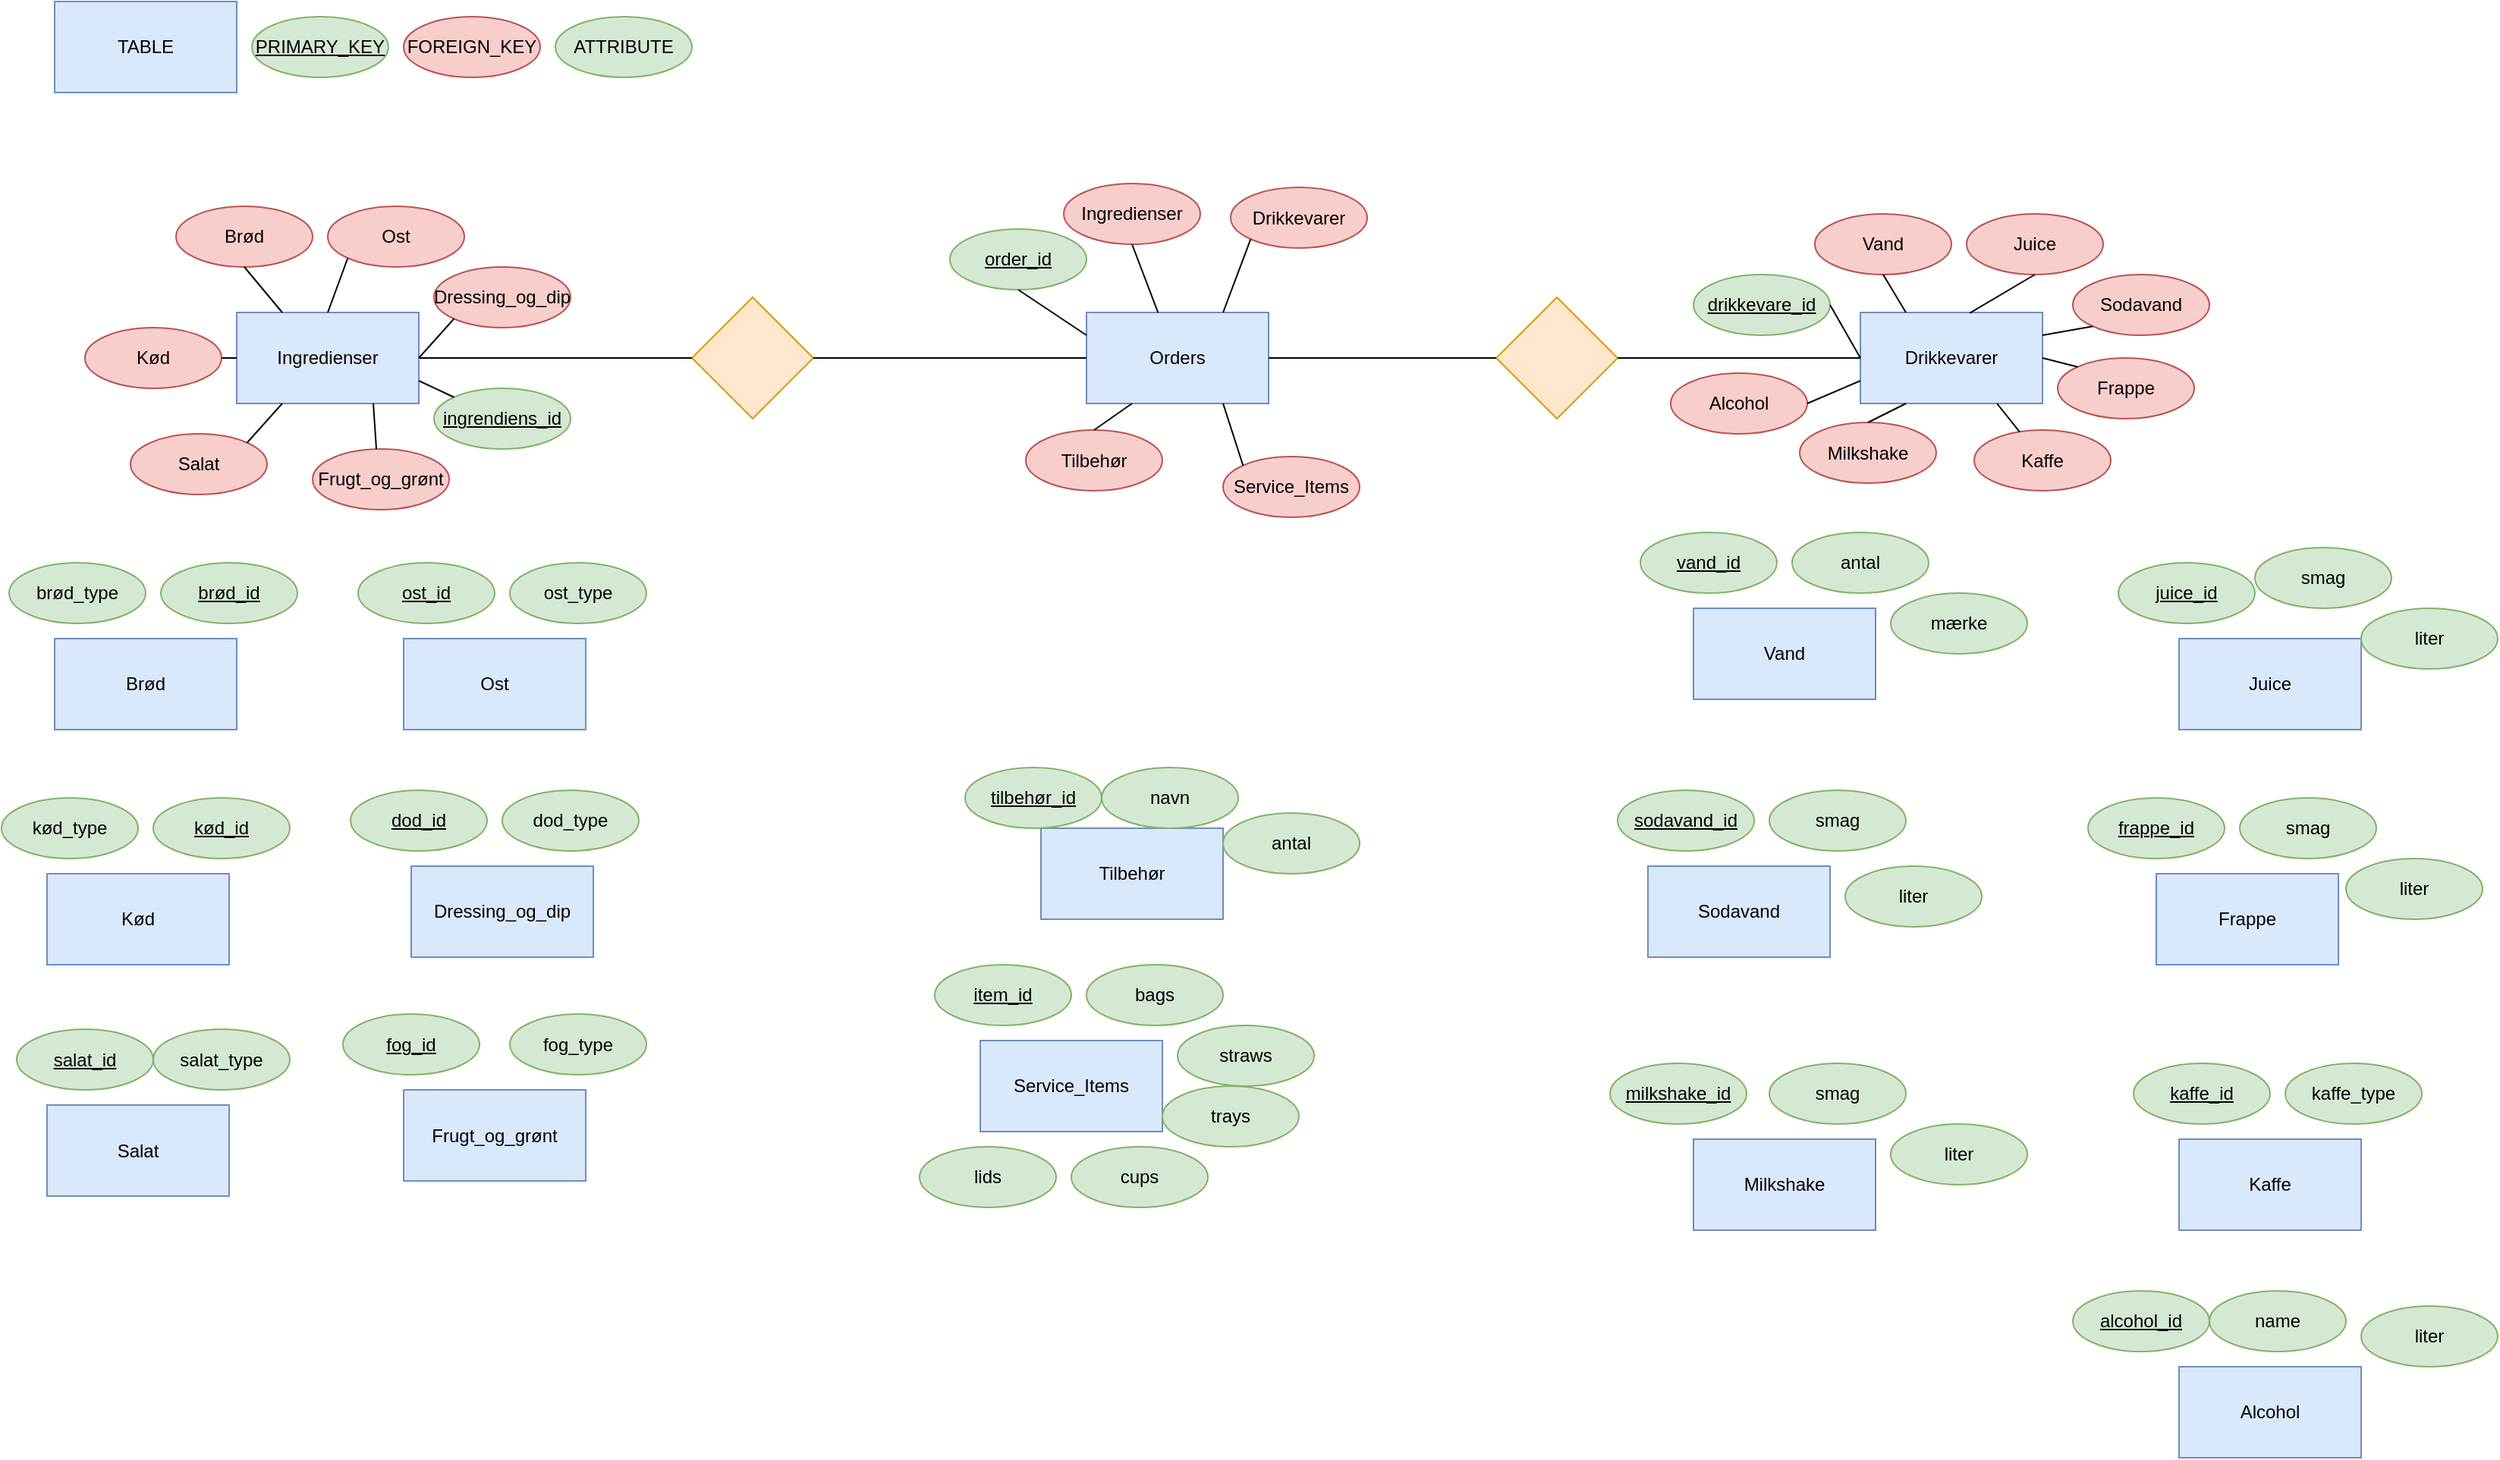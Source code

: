 <mxfile version="21.6.8" type="device">
  <diagram id="R2lEEEUBdFMjLlhIrx00" name="Page-1">
    <mxGraphModel dx="2537" dy="2029" grid="1" gridSize="10" guides="1" tooltips="1" connect="1" arrows="1" fold="1" page="1" pageScale="1" pageWidth="850" pageHeight="1100" math="0" shadow="0" extFonts="Permanent Marker^https://fonts.googleapis.com/css?family=Permanent+Marker">
      <root>
        <mxCell id="0" />
        <mxCell id="1" parent="0" />
        <mxCell id="GVv9ok4yRNijuJ_Tkm2T-1" value="Ingredienser" style="rounded=0;whiteSpace=wrap;html=1;fillColor=#dae8fc;strokeColor=#6c8ebf;" vertex="1" parent="1">
          <mxGeometry x="-230" y="-735" width="120" height="60" as="geometry" />
        </mxCell>
        <mxCell id="GVv9ok4yRNijuJ_Tkm2T-2" value="Drikkevarer" style="rounded=0;whiteSpace=wrap;html=1;fillColor=#dae8fc;strokeColor=#6c8ebf;" vertex="1" parent="1">
          <mxGeometry x="840" y="-735" width="120" height="60" as="geometry" />
        </mxCell>
        <mxCell id="GVv9ok4yRNijuJ_Tkm2T-4" value="&lt;u&gt;ingrendiens_id&lt;/u&gt;" style="ellipse;whiteSpace=wrap;html=1;fillColor=#d5e8d4;strokeColor=#82b366;" vertex="1" parent="1">
          <mxGeometry x="-100" y="-685" width="90" height="40" as="geometry" />
        </mxCell>
        <mxCell id="GVv9ok4yRNijuJ_Tkm2T-5" value="Salat" style="rounded=0;whiteSpace=wrap;html=1;fillColor=#dae8fc;strokeColor=#6c8ebf;" vertex="1" parent="1">
          <mxGeometry x="-355" y="-212.5" width="120" height="60" as="geometry" />
        </mxCell>
        <mxCell id="GVv9ok4yRNijuJ_Tkm2T-7" value="Salat" style="ellipse;whiteSpace=wrap;html=1;fillColor=#f8cecc;strokeColor=#b85450;" vertex="1" parent="1">
          <mxGeometry x="-300" y="-655" width="90" height="40" as="geometry" />
        </mxCell>
        <mxCell id="GVv9ok4yRNijuJ_Tkm2T-8" value="Frugt_og_grønt" style="ellipse;whiteSpace=wrap;html=1;fillColor=#f8cecc;strokeColor=#b85450;" vertex="1" parent="1">
          <mxGeometry x="-180" y="-645" width="90" height="40" as="geometry" />
        </mxCell>
        <mxCell id="GVv9ok4yRNijuJ_Tkm2T-9" value="Kød" style="ellipse;whiteSpace=wrap;html=1;fillColor=#f8cecc;strokeColor=#b85450;" vertex="1" parent="1">
          <mxGeometry x="-330" y="-725" width="90" height="40" as="geometry" />
        </mxCell>
        <mxCell id="GVv9ok4yRNijuJ_Tkm2T-10" value="Brød" style="ellipse;whiteSpace=wrap;html=1;fillColor=#f8cecc;strokeColor=#b85450;" vertex="1" parent="1">
          <mxGeometry x="-270" y="-805" width="90" height="40" as="geometry" />
        </mxCell>
        <mxCell id="GVv9ok4yRNijuJ_Tkm2T-12" value="Frugt_og_grønt" style="rounded=0;whiteSpace=wrap;html=1;fillColor=#dae8fc;strokeColor=#6c8ebf;" vertex="1" parent="1">
          <mxGeometry x="-120" y="-222.5" width="120" height="60" as="geometry" />
        </mxCell>
        <mxCell id="GVv9ok4yRNijuJ_Tkm2T-13" value="Kød" style="rounded=0;whiteSpace=wrap;html=1;fillColor=#dae8fc;strokeColor=#6c8ebf;" vertex="1" parent="1">
          <mxGeometry x="-355" y="-365" width="120" height="60" as="geometry" />
        </mxCell>
        <mxCell id="GVv9ok4yRNijuJ_Tkm2T-14" value="Brød" style="rounded=0;whiteSpace=wrap;html=1;fillColor=#dae8fc;strokeColor=#6c8ebf;" vertex="1" parent="1">
          <mxGeometry x="-350" y="-520" width="120" height="60" as="geometry" />
        </mxCell>
        <mxCell id="GVv9ok4yRNijuJ_Tkm2T-15" value="&lt;u&gt;brød_id&lt;/u&gt;" style="ellipse;whiteSpace=wrap;html=1;fillColor=#d5e8d4;strokeColor=#82b366;" vertex="1" parent="1">
          <mxGeometry x="-280" y="-570" width="90" height="40" as="geometry" />
        </mxCell>
        <mxCell id="GVv9ok4yRNijuJ_Tkm2T-16" value="brød_type" style="ellipse;whiteSpace=wrap;html=1;fillColor=#d5e8d4;strokeColor=#82b366;" vertex="1" parent="1">
          <mxGeometry x="-380" y="-570" width="90" height="40" as="geometry" />
        </mxCell>
        <mxCell id="GVv9ok4yRNijuJ_Tkm2T-17" value="&lt;u&gt;kød_id&lt;/u&gt;" style="ellipse;whiteSpace=wrap;html=1;fillColor=#d5e8d4;strokeColor=#82b366;" vertex="1" parent="1">
          <mxGeometry x="-285" y="-415" width="90" height="40" as="geometry" />
        </mxCell>
        <mxCell id="GVv9ok4yRNijuJ_Tkm2T-19" value="kød_type" style="ellipse;whiteSpace=wrap;html=1;fillColor=#d5e8d4;strokeColor=#82b366;" vertex="1" parent="1">
          <mxGeometry x="-385" y="-415" width="90" height="40" as="geometry" />
        </mxCell>
        <mxCell id="GVv9ok4yRNijuJ_Tkm2T-20" value="fog_type" style="ellipse;whiteSpace=wrap;html=1;fillColor=#d5e8d4;strokeColor=#82b366;" vertex="1" parent="1">
          <mxGeometry x="-50" y="-272.5" width="90" height="40" as="geometry" />
        </mxCell>
        <mxCell id="GVv9ok4yRNijuJ_Tkm2T-21" value="&lt;u&gt;fog_id&lt;/u&gt;" style="ellipse;whiteSpace=wrap;html=1;fillColor=#d5e8d4;strokeColor=#82b366;" vertex="1" parent="1">
          <mxGeometry x="-160" y="-272.5" width="90" height="40" as="geometry" />
        </mxCell>
        <mxCell id="GVv9ok4yRNijuJ_Tkm2T-22" value="&lt;u&gt;salat_id&lt;/u&gt;" style="ellipse;whiteSpace=wrap;html=1;fillColor=#d5e8d4;strokeColor=#82b366;" vertex="1" parent="1">
          <mxGeometry x="-375" y="-262.5" width="90" height="40" as="geometry" />
        </mxCell>
        <mxCell id="GVv9ok4yRNijuJ_Tkm2T-23" value="salat_type" style="ellipse;whiteSpace=wrap;html=1;fillColor=#d5e8d4;strokeColor=#82b366;" vertex="1" parent="1">
          <mxGeometry x="-285" y="-262.5" width="90" height="40" as="geometry" />
        </mxCell>
        <mxCell id="GVv9ok4yRNijuJ_Tkm2T-24" value="Ost" style="ellipse;whiteSpace=wrap;html=1;fillColor=#f8cecc;strokeColor=#b85450;" vertex="1" parent="1">
          <mxGeometry x="-170" y="-805" width="90" height="40" as="geometry" />
        </mxCell>
        <mxCell id="GVv9ok4yRNijuJ_Tkm2T-25" value="Ost" style="rounded=0;whiteSpace=wrap;html=1;fillColor=#dae8fc;strokeColor=#6c8ebf;" vertex="1" parent="1">
          <mxGeometry x="-120" y="-520" width="120" height="60" as="geometry" />
        </mxCell>
        <mxCell id="GVv9ok4yRNijuJ_Tkm2T-26" value="&lt;u&gt;ost_id&lt;/u&gt;" style="ellipse;whiteSpace=wrap;html=1;fillColor=#d5e8d4;strokeColor=#82b366;" vertex="1" parent="1">
          <mxGeometry x="-150" y="-570" width="90" height="40" as="geometry" />
        </mxCell>
        <mxCell id="GVv9ok4yRNijuJ_Tkm2T-27" value="ost_type" style="ellipse;whiteSpace=wrap;html=1;fillColor=#d5e8d4;strokeColor=#82b366;" vertex="1" parent="1">
          <mxGeometry x="-50" y="-570" width="90" height="40" as="geometry" />
        </mxCell>
        <mxCell id="GVv9ok4yRNijuJ_Tkm2T-28" value="Dressing_og_dip" style="ellipse;whiteSpace=wrap;html=1;fillColor=#f8cecc;strokeColor=#b85450;" vertex="1" parent="1">
          <mxGeometry x="-100" y="-765" width="90" height="40" as="geometry" />
        </mxCell>
        <mxCell id="GVv9ok4yRNijuJ_Tkm2T-30" value="Dressing_og_dip" style="rounded=0;whiteSpace=wrap;html=1;fillColor=#dae8fc;strokeColor=#6c8ebf;" vertex="1" parent="1">
          <mxGeometry x="-115" y="-370" width="120" height="60" as="geometry" />
        </mxCell>
        <mxCell id="GVv9ok4yRNijuJ_Tkm2T-31" value="&lt;u&gt;dod_id&lt;/u&gt;" style="ellipse;whiteSpace=wrap;html=1;fillColor=#d5e8d4;strokeColor=#82b366;" vertex="1" parent="1">
          <mxGeometry x="-155" y="-420" width="90" height="40" as="geometry" />
        </mxCell>
        <mxCell id="GVv9ok4yRNijuJ_Tkm2T-32" value="dod_type" style="ellipse;whiteSpace=wrap;html=1;fillColor=#d5e8d4;strokeColor=#82b366;" vertex="1" parent="1">
          <mxGeometry x="-55" y="-420" width="90" height="40" as="geometry" />
        </mxCell>
        <mxCell id="GVv9ok4yRNijuJ_Tkm2T-33" value="&lt;u&gt;drikkevare_id&lt;/u&gt;" style="ellipse;whiteSpace=wrap;html=1;fillColor=#d5e8d4;strokeColor=#82b366;" vertex="1" parent="1">
          <mxGeometry x="730" y="-760" width="90" height="40" as="geometry" />
        </mxCell>
        <mxCell id="GVv9ok4yRNijuJ_Tkm2T-34" value="Vand" style="ellipse;whiteSpace=wrap;html=1;fillColor=#f8cecc;strokeColor=#b85450;" vertex="1" parent="1">
          <mxGeometry x="810" y="-800" width="90" height="40" as="geometry" />
        </mxCell>
        <mxCell id="GVv9ok4yRNijuJ_Tkm2T-35" value="Juice" style="ellipse;whiteSpace=wrap;html=1;fillColor=#f8cecc;strokeColor=#b85450;" vertex="1" parent="1">
          <mxGeometry x="910" y="-800" width="90" height="40" as="geometry" />
        </mxCell>
        <mxCell id="GVv9ok4yRNijuJ_Tkm2T-36" value="Sodavand" style="ellipse;whiteSpace=wrap;html=1;fillColor=#f8cecc;strokeColor=#b85450;" vertex="1" parent="1">
          <mxGeometry x="980" y="-760" width="90" height="40" as="geometry" />
        </mxCell>
        <mxCell id="GVv9ok4yRNijuJ_Tkm2T-37" value="Milkshake" style="ellipse;whiteSpace=wrap;html=1;fillColor=#f8cecc;strokeColor=#b85450;" vertex="1" parent="1">
          <mxGeometry x="800" y="-662.5" width="90" height="40" as="geometry" />
        </mxCell>
        <mxCell id="GVv9ok4yRNijuJ_Tkm2T-38" value="Kaffe" style="ellipse;whiteSpace=wrap;html=1;fillColor=#f8cecc;strokeColor=#b85450;" vertex="1" parent="1">
          <mxGeometry x="915" y="-657.5" width="90" height="40" as="geometry" />
        </mxCell>
        <mxCell id="GVv9ok4yRNijuJ_Tkm2T-39" value="Vand" style="rounded=0;whiteSpace=wrap;html=1;fillColor=#dae8fc;strokeColor=#6c8ebf;" vertex="1" parent="1">
          <mxGeometry x="730" y="-540" width="120" height="60" as="geometry" />
        </mxCell>
        <mxCell id="GVv9ok4yRNijuJ_Tkm2T-40" value="Sodavand" style="rounded=0;whiteSpace=wrap;html=1;fillColor=#dae8fc;strokeColor=#6c8ebf;" vertex="1" parent="1">
          <mxGeometry x="700" y="-370" width="120" height="60" as="geometry" />
        </mxCell>
        <mxCell id="GVv9ok4yRNijuJ_Tkm2T-41" value="Milkshake" style="rounded=0;whiteSpace=wrap;html=1;fillColor=#dae8fc;strokeColor=#6c8ebf;" vertex="1" parent="1">
          <mxGeometry x="730" y="-190" width="120" height="60" as="geometry" />
        </mxCell>
        <mxCell id="GVv9ok4yRNijuJ_Tkm2T-42" value="Kaffe" style="rounded=0;whiteSpace=wrap;html=1;fillColor=#dae8fc;strokeColor=#6c8ebf;" vertex="1" parent="1">
          <mxGeometry x="1050" y="-190" width="120" height="60" as="geometry" />
        </mxCell>
        <mxCell id="GVv9ok4yRNijuJ_Tkm2T-43" value="Juice" style="rounded=0;whiteSpace=wrap;html=1;fillColor=#dae8fc;strokeColor=#6c8ebf;" vertex="1" parent="1">
          <mxGeometry x="1050" y="-520" width="120" height="60" as="geometry" />
        </mxCell>
        <mxCell id="GVv9ok4yRNijuJ_Tkm2T-44" value="&lt;u&gt;milkshake_id&lt;/u&gt;" style="ellipse;whiteSpace=wrap;html=1;fillColor=#d5e8d4;strokeColor=#82b366;" vertex="1" parent="1">
          <mxGeometry x="675" y="-240" width="90" height="40" as="geometry" />
        </mxCell>
        <mxCell id="GVv9ok4yRNijuJ_Tkm2T-46" value="smag" style="ellipse;whiteSpace=wrap;html=1;fillColor=#d5e8d4;strokeColor=#82b366;" vertex="1" parent="1">
          <mxGeometry x="780" y="-240" width="90" height="40" as="geometry" />
        </mxCell>
        <mxCell id="GVv9ok4yRNijuJ_Tkm2T-47" value="&lt;u&gt;sodavand_id&lt;/u&gt;" style="ellipse;whiteSpace=wrap;html=1;fillColor=#d5e8d4;strokeColor=#82b366;" vertex="1" parent="1">
          <mxGeometry x="680" y="-420" width="90" height="40" as="geometry" />
        </mxCell>
        <mxCell id="GVv9ok4yRNijuJ_Tkm2T-48" value="smag" style="ellipse;whiteSpace=wrap;html=1;fillColor=#d5e8d4;strokeColor=#82b366;" vertex="1" parent="1">
          <mxGeometry x="780" y="-420" width="90" height="40" as="geometry" />
        </mxCell>
        <mxCell id="GVv9ok4yRNijuJ_Tkm2T-49" value="Frappe" style="ellipse;whiteSpace=wrap;html=1;fillColor=#f8cecc;strokeColor=#b85450;" vertex="1" parent="1">
          <mxGeometry x="970" y="-705" width="90" height="40" as="geometry" />
        </mxCell>
        <mxCell id="GVv9ok4yRNijuJ_Tkm2T-50" value="Frappe" style="rounded=0;whiteSpace=wrap;html=1;fillColor=#dae8fc;strokeColor=#6c8ebf;" vertex="1" parent="1">
          <mxGeometry x="1035" y="-365" width="120" height="60" as="geometry" />
        </mxCell>
        <mxCell id="GVv9ok4yRNijuJ_Tkm2T-51" value="&lt;u&gt;frappe_id&lt;/u&gt;" style="ellipse;whiteSpace=wrap;html=1;fillColor=#d5e8d4;strokeColor=#82b366;" vertex="1" parent="1">
          <mxGeometry x="990" y="-415" width="90" height="40" as="geometry" />
        </mxCell>
        <mxCell id="GVv9ok4yRNijuJ_Tkm2T-52" value="smag" style="ellipse;whiteSpace=wrap;html=1;fillColor=#d5e8d4;strokeColor=#82b366;" vertex="1" parent="1">
          <mxGeometry x="1090" y="-415" width="90" height="40" as="geometry" />
        </mxCell>
        <mxCell id="GVv9ok4yRNijuJ_Tkm2T-53" value="liter" style="ellipse;whiteSpace=wrap;html=1;fillColor=#d5e8d4;strokeColor=#82b366;" vertex="1" parent="1">
          <mxGeometry x="860" y="-200" width="90" height="40" as="geometry" />
        </mxCell>
        <mxCell id="GVv9ok4yRNijuJ_Tkm2T-54" value="liter" style="ellipse;whiteSpace=wrap;html=1;fillColor=#d5e8d4;strokeColor=#82b366;" vertex="1" parent="1">
          <mxGeometry x="830" y="-370" width="90" height="40" as="geometry" />
        </mxCell>
        <mxCell id="GVv9ok4yRNijuJ_Tkm2T-55" value="liter" style="ellipse;whiteSpace=wrap;html=1;fillColor=#d5e8d4;strokeColor=#82b366;" vertex="1" parent="1">
          <mxGeometry x="1160" y="-375" width="90" height="40" as="geometry" />
        </mxCell>
        <mxCell id="GVv9ok4yRNijuJ_Tkm2T-56" value="&lt;u&gt;vand_id&lt;/u&gt;" style="ellipse;whiteSpace=wrap;html=1;fillColor=#d5e8d4;strokeColor=#82b366;" vertex="1" parent="1">
          <mxGeometry x="695" y="-590" width="90" height="40" as="geometry" />
        </mxCell>
        <mxCell id="GVv9ok4yRNijuJ_Tkm2T-57" value="antal" style="ellipse;whiteSpace=wrap;html=1;fillColor=#d5e8d4;strokeColor=#82b366;" vertex="1" parent="1">
          <mxGeometry x="795" y="-590" width="90" height="40" as="geometry" />
        </mxCell>
        <mxCell id="GVv9ok4yRNijuJ_Tkm2T-58" value="&lt;u&gt;juice_id&lt;/u&gt;" style="ellipse;whiteSpace=wrap;html=1;fillColor=#d5e8d4;strokeColor=#82b366;" vertex="1" parent="1">
          <mxGeometry x="1010" y="-570" width="90" height="40" as="geometry" />
        </mxCell>
        <mxCell id="GVv9ok4yRNijuJ_Tkm2T-59" value="smag" style="ellipse;whiteSpace=wrap;html=1;fillColor=#d5e8d4;strokeColor=#82b366;" vertex="1" parent="1">
          <mxGeometry x="1100" y="-580" width="90" height="40" as="geometry" />
        </mxCell>
        <mxCell id="GVv9ok4yRNijuJ_Tkm2T-60" value="liter" style="ellipse;whiteSpace=wrap;html=1;fillColor=#d5e8d4;strokeColor=#82b366;" vertex="1" parent="1">
          <mxGeometry x="1170" y="-540" width="90" height="40" as="geometry" />
        </mxCell>
        <mxCell id="GVv9ok4yRNijuJ_Tkm2T-61" value="&lt;u&gt;kaffe_id&lt;/u&gt;" style="ellipse;whiteSpace=wrap;html=1;fillColor=#d5e8d4;strokeColor=#82b366;" vertex="1" parent="1">
          <mxGeometry x="1020" y="-240" width="90" height="40" as="geometry" />
        </mxCell>
        <mxCell id="GVv9ok4yRNijuJ_Tkm2T-62" value="kaffe_type" style="ellipse;whiteSpace=wrap;html=1;fillColor=#d5e8d4;strokeColor=#82b366;" vertex="1" parent="1">
          <mxGeometry x="1120" y="-240" width="90" height="40" as="geometry" />
        </mxCell>
        <mxCell id="GVv9ok4yRNijuJ_Tkm2T-63" value="Service_Items" style="rounded=0;whiteSpace=wrap;html=1;fillColor=#dae8fc;strokeColor=#6c8ebf;" vertex="1" parent="1">
          <mxGeometry x="260" y="-255" width="120" height="60" as="geometry" />
        </mxCell>
        <mxCell id="GVv9ok4yRNijuJ_Tkm2T-64" value="&lt;u&gt;item_id&lt;/u&gt;" style="ellipse;whiteSpace=wrap;html=1;fillColor=#d5e8d4;strokeColor=#82b366;" vertex="1" parent="1">
          <mxGeometry x="230" y="-305" width="90" height="40" as="geometry" />
        </mxCell>
        <mxCell id="GVv9ok4yRNijuJ_Tkm2T-65" value="bags" style="ellipse;whiteSpace=wrap;html=1;fillColor=#d5e8d4;strokeColor=#82b366;" vertex="1" parent="1">
          <mxGeometry x="330" y="-305" width="90" height="40" as="geometry" />
        </mxCell>
        <mxCell id="GVv9ok4yRNijuJ_Tkm2T-66" value="straws" style="ellipse;whiteSpace=wrap;html=1;fillColor=#d5e8d4;strokeColor=#82b366;" vertex="1" parent="1">
          <mxGeometry x="390" y="-265" width="90" height="40" as="geometry" />
        </mxCell>
        <mxCell id="GVv9ok4yRNijuJ_Tkm2T-67" value="cups" style="ellipse;whiteSpace=wrap;html=1;fillColor=#d5e8d4;strokeColor=#82b366;" vertex="1" parent="1">
          <mxGeometry x="320" y="-185" width="90" height="40" as="geometry" />
        </mxCell>
        <mxCell id="GVv9ok4yRNijuJ_Tkm2T-68" value="lids" style="ellipse;whiteSpace=wrap;html=1;fillColor=#d5e8d4;strokeColor=#82b366;" vertex="1" parent="1">
          <mxGeometry x="220" y="-185" width="90" height="40" as="geometry" />
        </mxCell>
        <mxCell id="GVv9ok4yRNijuJ_Tkm2T-69" value="trays" style="ellipse;whiteSpace=wrap;html=1;fillColor=#d5e8d4;strokeColor=#82b366;" vertex="1" parent="1">
          <mxGeometry x="380" y="-225" width="90" height="40" as="geometry" />
        </mxCell>
        <mxCell id="GVv9ok4yRNijuJ_Tkm2T-70" value="Tilbehør" style="rounded=0;whiteSpace=wrap;html=1;fillColor=#dae8fc;strokeColor=#6c8ebf;" vertex="1" parent="1">
          <mxGeometry x="300" y="-395" width="120" height="60" as="geometry" />
        </mxCell>
        <mxCell id="GVv9ok4yRNijuJ_Tkm2T-71" value="&lt;u&gt;tilbehør_id&lt;/u&gt;" style="ellipse;whiteSpace=wrap;html=1;fillColor=#d5e8d4;strokeColor=#82b366;" vertex="1" parent="1">
          <mxGeometry x="250" y="-435" width="90" height="40" as="geometry" />
        </mxCell>
        <mxCell id="GVv9ok4yRNijuJ_Tkm2T-73" value="navn" style="ellipse;whiteSpace=wrap;html=1;fillColor=#d5e8d4;strokeColor=#82b366;" vertex="1" parent="1">
          <mxGeometry x="340" y="-435" width="90" height="40" as="geometry" />
        </mxCell>
        <mxCell id="GVv9ok4yRNijuJ_Tkm2T-74" value="antal" style="ellipse;whiteSpace=wrap;html=1;fillColor=#d5e8d4;strokeColor=#82b366;" vertex="1" parent="1">
          <mxGeometry x="420" y="-405" width="90" height="40" as="geometry" />
        </mxCell>
        <mxCell id="GVv9ok4yRNijuJ_Tkm2T-75" value="mærke" style="ellipse;whiteSpace=wrap;html=1;fillColor=#d5e8d4;strokeColor=#82b366;" vertex="1" parent="1">
          <mxGeometry x="860" y="-550" width="90" height="40" as="geometry" />
        </mxCell>
        <mxCell id="GVv9ok4yRNijuJ_Tkm2T-77" value="Orders" style="rounded=0;whiteSpace=wrap;html=1;fillColor=#dae8fc;strokeColor=#6c8ebf;" vertex="1" parent="1">
          <mxGeometry x="330" y="-735" width="120" height="60" as="geometry" />
        </mxCell>
        <mxCell id="GVv9ok4yRNijuJ_Tkm2T-78" value="&lt;u&gt;order_id&lt;/u&gt;" style="ellipse;whiteSpace=wrap;html=1;fillColor=#d5e8d4;strokeColor=#82b366;" vertex="1" parent="1">
          <mxGeometry x="240" y="-790" width="90" height="40" as="geometry" />
        </mxCell>
        <mxCell id="GVv9ok4yRNijuJ_Tkm2T-79" value="" style="endArrow=none;html=1;rounded=0;exitX=0.5;exitY=1;exitDx=0;exitDy=0;entryX=0.25;entryY=0;entryDx=0;entryDy=0;" edge="1" parent="1" source="GVv9ok4yRNijuJ_Tkm2T-10" target="GVv9ok4yRNijuJ_Tkm2T-1">
          <mxGeometry width="50" height="50" relative="1" as="geometry">
            <mxPoint x="270" y="-655" as="sourcePoint" />
            <mxPoint x="320" y="-705" as="targetPoint" />
          </mxGeometry>
        </mxCell>
        <mxCell id="GVv9ok4yRNijuJ_Tkm2T-80" value="" style="endArrow=none;html=1;rounded=0;exitX=0;exitY=1;exitDx=0;exitDy=0;entryX=0.5;entryY=0;entryDx=0;entryDy=0;" edge="1" parent="1" source="GVv9ok4yRNijuJ_Tkm2T-24" target="GVv9ok4yRNijuJ_Tkm2T-1">
          <mxGeometry width="50" height="50" relative="1" as="geometry">
            <mxPoint x="-215" y="-755" as="sourcePoint" />
            <mxPoint x="-190" y="-725" as="targetPoint" />
          </mxGeometry>
        </mxCell>
        <mxCell id="GVv9ok4yRNijuJ_Tkm2T-81" value="" style="endArrow=none;html=1;rounded=0;exitX=0;exitY=0;exitDx=0;exitDy=0;entryX=1;entryY=0.75;entryDx=0;entryDy=0;" edge="1" parent="1" source="GVv9ok4yRNijuJ_Tkm2T-4" target="GVv9ok4yRNijuJ_Tkm2T-1">
          <mxGeometry width="50" height="50" relative="1" as="geometry">
            <mxPoint x="-205" y="-745" as="sourcePoint" />
            <mxPoint x="-180" y="-715" as="targetPoint" />
          </mxGeometry>
        </mxCell>
        <mxCell id="GVv9ok4yRNijuJ_Tkm2T-82" value="" style="endArrow=none;html=1;rounded=0;exitX=0.75;exitY=1;exitDx=0;exitDy=0;entryX=0.578;entryY=0;entryDx=0;entryDy=0;entryPerimeter=0;" edge="1" parent="1" source="GVv9ok4yRNijuJ_Tkm2T-1">
          <mxGeometry width="50" height="50" relative="1" as="geometry">
            <mxPoint x="-195" y="-735" as="sourcePoint" />
            <mxPoint x="-137.98" y="-645" as="targetPoint" />
          </mxGeometry>
        </mxCell>
        <mxCell id="GVv9ok4yRNijuJ_Tkm2T-83" value="" style="endArrow=none;html=1;rounded=0;exitX=0.25;exitY=1;exitDx=0;exitDy=0;entryX=1;entryY=0;entryDx=0;entryDy=0;" edge="1" parent="1" source="GVv9ok4yRNijuJ_Tkm2T-1" target="GVv9ok4yRNijuJ_Tkm2T-7">
          <mxGeometry width="50" height="50" relative="1" as="geometry">
            <mxPoint x="-185" y="-725" as="sourcePoint" />
            <mxPoint x="-160" y="-695" as="targetPoint" />
          </mxGeometry>
        </mxCell>
        <mxCell id="GVv9ok4yRNijuJ_Tkm2T-84" value="" style="endArrow=none;html=1;rounded=0;exitX=1;exitY=0.5;exitDx=0;exitDy=0;entryX=0;entryY=0.5;entryDx=0;entryDy=0;" edge="1" parent="1" source="GVv9ok4yRNijuJ_Tkm2T-9" target="GVv9ok4yRNijuJ_Tkm2T-1">
          <mxGeometry width="50" height="50" relative="1" as="geometry">
            <mxPoint x="-175" y="-715" as="sourcePoint" />
            <mxPoint x="-150" y="-685" as="targetPoint" />
          </mxGeometry>
        </mxCell>
        <mxCell id="GVv9ok4yRNijuJ_Tkm2T-85" value="" style="endArrow=none;html=1;rounded=0;exitX=1;exitY=0.5;exitDx=0;exitDy=0;entryX=0;entryY=1;entryDx=0;entryDy=0;" edge="1" parent="1" source="GVv9ok4yRNijuJ_Tkm2T-1" target="GVv9ok4yRNijuJ_Tkm2T-28">
          <mxGeometry width="50" height="50" relative="1" as="geometry">
            <mxPoint x="-165" y="-705" as="sourcePoint" />
            <mxPoint x="-140" y="-675" as="targetPoint" />
          </mxGeometry>
        </mxCell>
        <mxCell id="GVv9ok4yRNijuJ_Tkm2T-86" value="TABLE" style="rounded=0;whiteSpace=wrap;html=1;fillColor=#dae8fc;strokeColor=#6c8ebf;" vertex="1" parent="1">
          <mxGeometry x="-350" y="-940" width="120" height="60" as="geometry" />
        </mxCell>
        <mxCell id="GVv9ok4yRNijuJ_Tkm2T-87" value="&lt;u&gt;PRIMARY_KEY&lt;/u&gt;" style="ellipse;whiteSpace=wrap;html=1;fillColor=#d5e8d4;strokeColor=#82b366;" vertex="1" parent="1">
          <mxGeometry x="-220" y="-930" width="90" height="40" as="geometry" />
        </mxCell>
        <mxCell id="GVv9ok4yRNijuJ_Tkm2T-88" value="ATTRIBUTE" style="ellipse;whiteSpace=wrap;html=1;fillColor=#d5e8d4;strokeColor=#82b366;" vertex="1" parent="1">
          <mxGeometry x="-20" y="-930" width="90" height="40" as="geometry" />
        </mxCell>
        <mxCell id="GVv9ok4yRNijuJ_Tkm2T-89" value="FOREIGN_KEY" style="ellipse;whiteSpace=wrap;html=1;fillColor=#f8cecc;strokeColor=#b85450;" vertex="1" parent="1">
          <mxGeometry x="-120" y="-930" width="90" height="40" as="geometry" />
        </mxCell>
        <mxCell id="GVv9ok4yRNijuJ_Tkm2T-91" value="" style="endArrow=none;html=1;rounded=0;exitX=0.5;exitY=1;exitDx=0;exitDy=0;entryX=0.6;entryY=0.008;entryDx=0;entryDy=0;entryPerimeter=0;" edge="1" parent="1" source="GVv9ok4yRNijuJ_Tkm2T-35" target="GVv9ok4yRNijuJ_Tkm2T-2">
          <mxGeometry width="50" height="50" relative="1" as="geometry">
            <mxPoint x="920" y="-755" as="sourcePoint" />
            <mxPoint x="37.02" y="-1085" as="targetPoint" />
          </mxGeometry>
        </mxCell>
        <mxCell id="GVv9ok4yRNijuJ_Tkm2T-92" value="" style="endArrow=none;html=1;rounded=0;exitX=0.5;exitY=1;exitDx=0;exitDy=0;entryX=0.25;entryY=0;entryDx=0;entryDy=0;" edge="1" parent="1" source="GVv9ok4yRNijuJ_Tkm2T-34" target="GVv9ok4yRNijuJ_Tkm2T-2">
          <mxGeometry width="50" height="50" relative="1" as="geometry">
            <mxPoint x="930" y="-745" as="sourcePoint" />
            <mxPoint x="917" y="-727" as="targetPoint" />
          </mxGeometry>
        </mxCell>
        <mxCell id="GVv9ok4yRNijuJ_Tkm2T-93" value="" style="endArrow=none;html=1;rounded=0;exitX=0;exitY=1;exitDx=0;exitDy=0;entryX=1;entryY=0.25;entryDx=0;entryDy=0;" edge="1" parent="1" source="GVv9ok4yRNijuJ_Tkm2T-36" target="GVv9ok4yRNijuJ_Tkm2T-2">
          <mxGeometry width="50" height="50" relative="1" as="geometry">
            <mxPoint x="940" y="-735" as="sourcePoint" />
            <mxPoint x="927" y="-717" as="targetPoint" />
          </mxGeometry>
        </mxCell>
        <mxCell id="GVv9ok4yRNijuJ_Tkm2T-94" value="" style="endArrow=none;html=1;rounded=0;exitX=0;exitY=0;exitDx=0;exitDy=0;entryX=1;entryY=0.5;entryDx=0;entryDy=0;" edge="1" parent="1" source="GVv9ok4yRNijuJ_Tkm2T-49" target="GVv9ok4yRNijuJ_Tkm2T-2">
          <mxGeometry width="50" height="50" relative="1" as="geometry">
            <mxPoint x="950" y="-725" as="sourcePoint" />
            <mxPoint x="1015" y="-705" as="targetPoint" />
          </mxGeometry>
        </mxCell>
        <mxCell id="GVv9ok4yRNijuJ_Tkm2T-96" value="" style="endArrow=none;html=1;rounded=0;entryX=0.75;entryY=1;entryDx=0;entryDy=0;" edge="1" parent="1" source="GVv9ok4yRNijuJ_Tkm2T-38" target="GVv9ok4yRNijuJ_Tkm2T-2">
          <mxGeometry width="50" height="50" relative="1" as="geometry">
            <mxPoint x="960" y="-715" as="sourcePoint" />
            <mxPoint x="947" y="-697" as="targetPoint" />
          </mxGeometry>
        </mxCell>
        <mxCell id="GVv9ok4yRNijuJ_Tkm2T-97" value="" style="endArrow=none;html=1;rounded=0;exitX=0.25;exitY=1;exitDx=0;exitDy=0;entryX=0.5;entryY=0;entryDx=0;entryDy=0;" edge="1" parent="1" source="GVv9ok4yRNijuJ_Tkm2T-2" target="GVv9ok4yRNijuJ_Tkm2T-37">
          <mxGeometry width="50" height="50" relative="1" as="geometry">
            <mxPoint x="970" y="-705" as="sourcePoint" />
            <mxPoint x="957" y="-687" as="targetPoint" />
          </mxGeometry>
        </mxCell>
        <mxCell id="GVv9ok4yRNijuJ_Tkm2T-98" value="" style="endArrow=none;html=1;rounded=0;exitX=0;exitY=0.5;exitDx=0;exitDy=0;entryX=1;entryY=0.5;entryDx=0;entryDy=0;" edge="1" parent="1" source="GVv9ok4yRNijuJ_Tkm2T-2" target="GVv9ok4yRNijuJ_Tkm2T-33">
          <mxGeometry width="50" height="50" relative="1" as="geometry">
            <mxPoint x="980" y="-695" as="sourcePoint" />
            <mxPoint x="967" y="-677" as="targetPoint" />
          </mxGeometry>
        </mxCell>
        <mxCell id="GVv9ok4yRNijuJ_Tkm2T-101" value="Ingredienser" style="ellipse;whiteSpace=wrap;html=1;fillColor=#f8cecc;strokeColor=#b85450;" vertex="1" parent="1">
          <mxGeometry x="315" y="-820" width="90" height="40" as="geometry" />
        </mxCell>
        <mxCell id="GVv9ok4yRNijuJ_Tkm2T-102" value="Drikkevarer" style="ellipse;whiteSpace=wrap;html=1;fillColor=#f8cecc;strokeColor=#b85450;" vertex="1" parent="1">
          <mxGeometry x="425" y="-817.5" width="90" height="40" as="geometry" />
        </mxCell>
        <mxCell id="GVv9ok4yRNijuJ_Tkm2T-103" value="Service_Items" style="ellipse;whiteSpace=wrap;html=1;fillColor=#f8cecc;strokeColor=#b85450;" vertex="1" parent="1">
          <mxGeometry x="420" y="-640" width="90" height="40" as="geometry" />
        </mxCell>
        <mxCell id="GVv9ok4yRNijuJ_Tkm2T-104" value="Tilbehør" style="ellipse;whiteSpace=wrap;html=1;fillColor=#f8cecc;strokeColor=#b85450;" vertex="1" parent="1">
          <mxGeometry x="290" y="-657.5" width="90" height="40" as="geometry" />
        </mxCell>
        <mxCell id="GVv9ok4yRNijuJ_Tkm2T-107" value="" style="rhombus;whiteSpace=wrap;html=1;fillColor=#ffe6cc;strokeColor=#d79b00;" vertex="1" parent="1">
          <mxGeometry x="600" y="-745" width="80" height="80" as="geometry" />
        </mxCell>
        <mxCell id="GVv9ok4yRNijuJ_Tkm2T-108" value="" style="rhombus;whiteSpace=wrap;html=1;fillColor=#ffe6cc;strokeColor=#d79b00;" vertex="1" parent="1">
          <mxGeometry x="70" y="-745" width="80" height="80" as="geometry" />
        </mxCell>
        <mxCell id="GVv9ok4yRNijuJ_Tkm2T-109" value="" style="endArrow=none;html=1;rounded=0;entryX=1;entryY=0.5;entryDx=0;entryDy=0;exitX=0;exitY=0.5;exitDx=0;exitDy=0;" edge="1" parent="1" source="GVv9ok4yRNijuJ_Tkm2T-77" target="GVv9ok4yRNijuJ_Tkm2T-108">
          <mxGeometry width="50" height="50" relative="1" as="geometry">
            <mxPoint x="370" y="-490" as="sourcePoint" />
            <mxPoint x="420" y="-540" as="targetPoint" />
          </mxGeometry>
        </mxCell>
        <mxCell id="GVv9ok4yRNijuJ_Tkm2T-110" value="" style="endArrow=none;html=1;rounded=0;entryX=0;entryY=0.5;entryDx=0;entryDy=0;exitX=1;exitY=0.5;exitDx=0;exitDy=0;" edge="1" parent="1" source="GVv9ok4yRNijuJ_Tkm2T-1" target="GVv9ok4yRNijuJ_Tkm2T-108">
          <mxGeometry width="50" height="50" relative="1" as="geometry">
            <mxPoint x="340" y="-695" as="sourcePoint" />
            <mxPoint x="160" y="-688" as="targetPoint" />
          </mxGeometry>
        </mxCell>
        <mxCell id="GVv9ok4yRNijuJ_Tkm2T-111" value="" style="endArrow=none;html=1;rounded=0;entryX=1;entryY=0.5;entryDx=0;entryDy=0;exitX=0;exitY=0.5;exitDx=0;exitDy=0;" edge="1" parent="1" source="GVv9ok4yRNijuJ_Tkm2T-107" target="GVv9ok4yRNijuJ_Tkm2T-77">
          <mxGeometry width="50" height="50" relative="1" as="geometry">
            <mxPoint x="350" y="-685" as="sourcePoint" />
            <mxPoint x="170" y="-678" as="targetPoint" />
          </mxGeometry>
        </mxCell>
        <mxCell id="GVv9ok4yRNijuJ_Tkm2T-112" value="" style="endArrow=none;html=1;rounded=0;entryX=1;entryY=0.5;entryDx=0;entryDy=0;exitX=0;exitY=0.5;exitDx=0;exitDy=0;" edge="1" parent="1" source="GVv9ok4yRNijuJ_Tkm2T-2" target="GVv9ok4yRNijuJ_Tkm2T-107">
          <mxGeometry width="50" height="50" relative="1" as="geometry">
            <mxPoint x="360" y="-675" as="sourcePoint" />
            <mxPoint x="180" y="-668" as="targetPoint" />
          </mxGeometry>
        </mxCell>
        <mxCell id="GVv9ok4yRNijuJ_Tkm2T-113" value="" style="endArrow=none;html=1;rounded=0;entryX=0.5;entryY=1;entryDx=0;entryDy=0;exitX=0;exitY=0.25;exitDx=0;exitDy=0;" edge="1" parent="1" source="GVv9ok4yRNijuJ_Tkm2T-77" target="GVv9ok4yRNijuJ_Tkm2T-78">
          <mxGeometry width="50" height="50" relative="1" as="geometry">
            <mxPoint x="370" y="-490" as="sourcePoint" />
            <mxPoint x="420" y="-540" as="targetPoint" />
          </mxGeometry>
        </mxCell>
        <mxCell id="GVv9ok4yRNijuJ_Tkm2T-114" value="" style="endArrow=none;html=1;rounded=0;entryX=0.5;entryY=1;entryDx=0;entryDy=0;exitX=0.393;exitY=0.002;exitDx=0;exitDy=0;exitPerimeter=0;" edge="1" parent="1" source="GVv9ok4yRNijuJ_Tkm2T-77" target="GVv9ok4yRNijuJ_Tkm2T-101">
          <mxGeometry width="50" height="50" relative="1" as="geometry">
            <mxPoint x="360" y="-730" as="sourcePoint" />
            <mxPoint x="295" y="-740" as="targetPoint" />
          </mxGeometry>
        </mxCell>
        <mxCell id="GVv9ok4yRNijuJ_Tkm2T-115" value="" style="endArrow=none;html=1;rounded=0;entryX=0.75;entryY=0;entryDx=0;entryDy=0;exitX=0;exitY=1;exitDx=0;exitDy=0;" edge="1" parent="1" source="GVv9ok4yRNijuJ_Tkm2T-102" target="GVv9ok4yRNijuJ_Tkm2T-77">
          <mxGeometry width="50" height="50" relative="1" as="geometry">
            <mxPoint x="350" y="-700" as="sourcePoint" />
            <mxPoint x="305" y="-730" as="targetPoint" />
          </mxGeometry>
        </mxCell>
        <mxCell id="GVv9ok4yRNijuJ_Tkm2T-116" value="" style="endArrow=none;html=1;rounded=0;entryX=0;entryY=0;entryDx=0;entryDy=0;exitX=0.75;exitY=1;exitDx=0;exitDy=0;" edge="1" parent="1" source="GVv9ok4yRNijuJ_Tkm2T-77" target="GVv9ok4yRNijuJ_Tkm2T-103">
          <mxGeometry width="50" height="50" relative="1" as="geometry">
            <mxPoint x="360" y="-690" as="sourcePoint" />
            <mxPoint x="315" y="-720" as="targetPoint" />
          </mxGeometry>
        </mxCell>
        <mxCell id="GVv9ok4yRNijuJ_Tkm2T-117" value="" style="endArrow=none;html=1;rounded=0;entryX=0.5;entryY=0;entryDx=0;entryDy=0;exitX=0.25;exitY=1;exitDx=0;exitDy=0;" edge="1" parent="1" source="GVv9ok4yRNijuJ_Tkm2T-77" target="GVv9ok4yRNijuJ_Tkm2T-104">
          <mxGeometry width="50" height="50" relative="1" as="geometry">
            <mxPoint x="370" y="-680" as="sourcePoint" />
            <mxPoint x="325" y="-710" as="targetPoint" />
          </mxGeometry>
        </mxCell>
        <mxCell id="GVv9ok4yRNijuJ_Tkm2T-119" value="Alcohol" style="ellipse;whiteSpace=wrap;html=1;fillColor=#f8cecc;strokeColor=#b85450;" vertex="1" parent="1">
          <mxGeometry x="715" y="-695" width="90" height="40" as="geometry" />
        </mxCell>
        <mxCell id="GVv9ok4yRNijuJ_Tkm2T-120" value="" style="endArrow=none;html=1;rounded=0;exitX=1;exitY=0.5;exitDx=0;exitDy=0;entryX=0;entryY=0.75;entryDx=0;entryDy=0;" edge="1" parent="1" source="GVv9ok4yRNijuJ_Tkm2T-119" target="GVv9ok4yRNijuJ_Tkm2T-2">
          <mxGeometry width="50" height="50" relative="1" as="geometry">
            <mxPoint x="865" y="-750" as="sourcePoint" />
            <mxPoint x="880" y="-725" as="targetPoint" />
          </mxGeometry>
        </mxCell>
        <mxCell id="GVv9ok4yRNijuJ_Tkm2T-121" value="Alcohol" style="rounded=0;whiteSpace=wrap;html=1;fillColor=#dae8fc;strokeColor=#6c8ebf;" vertex="1" parent="1">
          <mxGeometry x="1050" y="-40" width="120" height="60" as="geometry" />
        </mxCell>
        <mxCell id="GVv9ok4yRNijuJ_Tkm2T-122" value="&lt;u&gt;alcohol_id&lt;/u&gt;" style="ellipse;whiteSpace=wrap;html=1;fillColor=#d5e8d4;strokeColor=#82b366;" vertex="1" parent="1">
          <mxGeometry x="980" y="-90" width="90" height="40" as="geometry" />
        </mxCell>
        <mxCell id="GVv9ok4yRNijuJ_Tkm2T-123" value="name" style="ellipse;whiteSpace=wrap;html=1;fillColor=#d5e8d4;strokeColor=#82b366;" vertex="1" parent="1">
          <mxGeometry x="1070" y="-90" width="90" height="40" as="geometry" />
        </mxCell>
        <mxCell id="GVv9ok4yRNijuJ_Tkm2T-124" value="liter" style="ellipse;whiteSpace=wrap;html=1;fillColor=#d5e8d4;strokeColor=#82b366;" vertex="1" parent="1">
          <mxGeometry x="1170" y="-80" width="90" height="40" as="geometry" />
        </mxCell>
      </root>
    </mxGraphModel>
  </diagram>
</mxfile>
